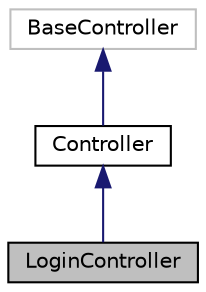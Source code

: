 digraph "LoginController"
{
  edge [fontname="Helvetica",fontsize="10",labelfontname="Helvetica",labelfontsize="10"];
  node [fontname="Helvetica",fontsize="10",shape=record];
  Node0 [label="LoginController",height=0.2,width=0.4,color="black", fillcolor="grey75", style="filled", fontcolor="black"];
  Node1 -> Node0 [dir="back",color="midnightblue",fontsize="10",style="solid",fontname="Helvetica"];
  Node1 [label="Controller",height=0.2,width=0.4,color="black", fillcolor="white", style="filled",URL="$class_app_1_1_http_1_1_controllers_1_1_controller.html"];
  Node2 -> Node1 [dir="back",color="midnightblue",fontsize="10",style="solid",fontname="Helvetica"];
  Node2 [label="BaseController",height=0.2,width=0.4,color="grey75", fillcolor="white", style="filled"];
}

